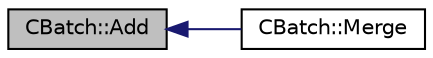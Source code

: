 digraph "CBatch::Add"
{
  edge [fontname="Helvetica",fontsize="10",labelfontname="Helvetica",labelfontsize="10"];
  node [fontname="Helvetica",fontsize="10",shape=record];
  rankdir="LR";
  Node1 [label="CBatch::Add",height=0.2,width=0.4,color="black", fillcolor="grey75", style="filled", fontcolor="black"];
  Node1 -> Node2 [dir="back",color="midnightblue",fontsize="10",style="solid",fontname="Helvetica"];
  Node2 [label="CBatch::Merge",height=0.2,width=0.4,color="black", fillcolor="white", style="filled",URL="$class_c_batch.html#ad4612721b684b0fa74e0936c525d1129"];
}

